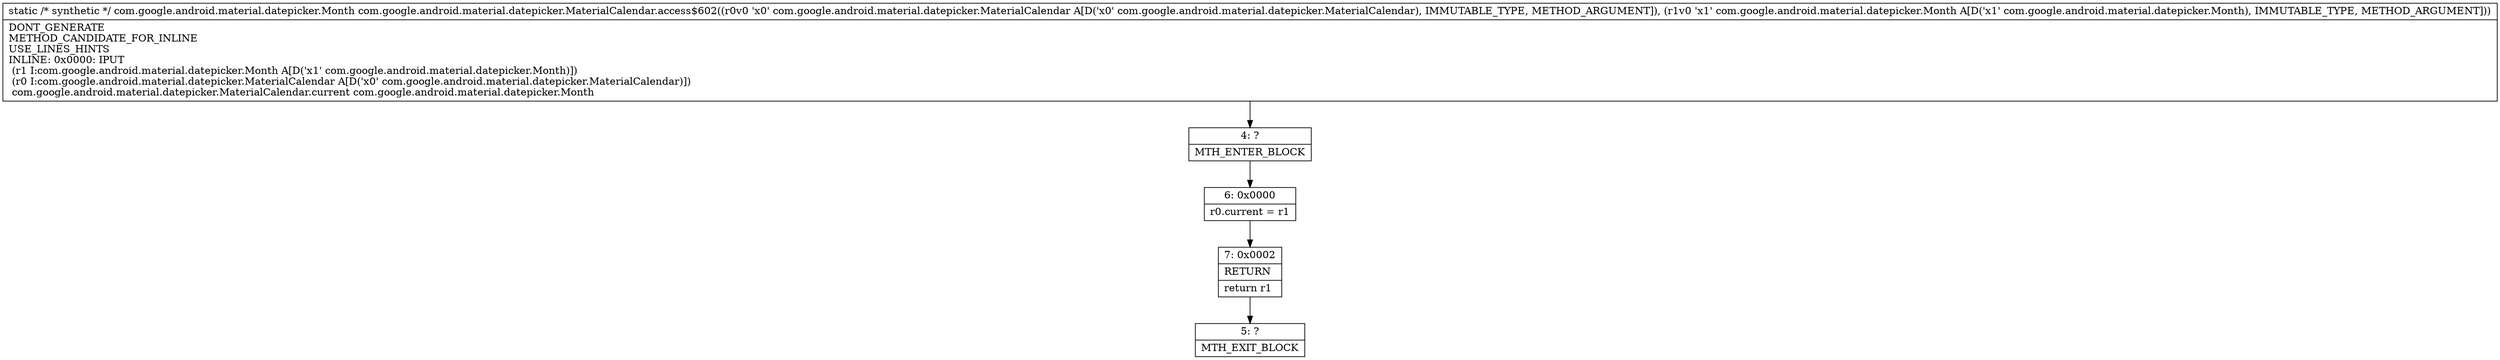 digraph "CFG forcom.google.android.material.datepicker.MaterialCalendar.access$602(Lcom\/google\/android\/material\/datepicker\/MaterialCalendar;Lcom\/google\/android\/material\/datepicker\/Month;)Lcom\/google\/android\/material\/datepicker\/Month;" {
Node_4 [shape=record,label="{4\:\ ?|MTH_ENTER_BLOCK\l}"];
Node_6 [shape=record,label="{6\:\ 0x0000|r0.current = r1\l}"];
Node_7 [shape=record,label="{7\:\ 0x0002|RETURN\l|return r1\l}"];
Node_5 [shape=record,label="{5\:\ ?|MTH_EXIT_BLOCK\l}"];
MethodNode[shape=record,label="{static \/* synthetic *\/ com.google.android.material.datepicker.Month com.google.android.material.datepicker.MaterialCalendar.access$602((r0v0 'x0' com.google.android.material.datepicker.MaterialCalendar A[D('x0' com.google.android.material.datepicker.MaterialCalendar), IMMUTABLE_TYPE, METHOD_ARGUMENT]), (r1v0 'x1' com.google.android.material.datepicker.Month A[D('x1' com.google.android.material.datepicker.Month), IMMUTABLE_TYPE, METHOD_ARGUMENT]))  | DONT_GENERATE\lMETHOD_CANDIDATE_FOR_INLINE\lUSE_LINES_HINTS\lINLINE: 0x0000: IPUT  \l  (r1 I:com.google.android.material.datepicker.Month A[D('x1' com.google.android.material.datepicker.Month)])\l  (r0 I:com.google.android.material.datepicker.MaterialCalendar A[D('x0' com.google.android.material.datepicker.MaterialCalendar)])\l com.google.android.material.datepicker.MaterialCalendar.current com.google.android.material.datepicker.Month\l}"];
MethodNode -> Node_4;Node_4 -> Node_6;
Node_6 -> Node_7;
Node_7 -> Node_5;
}

